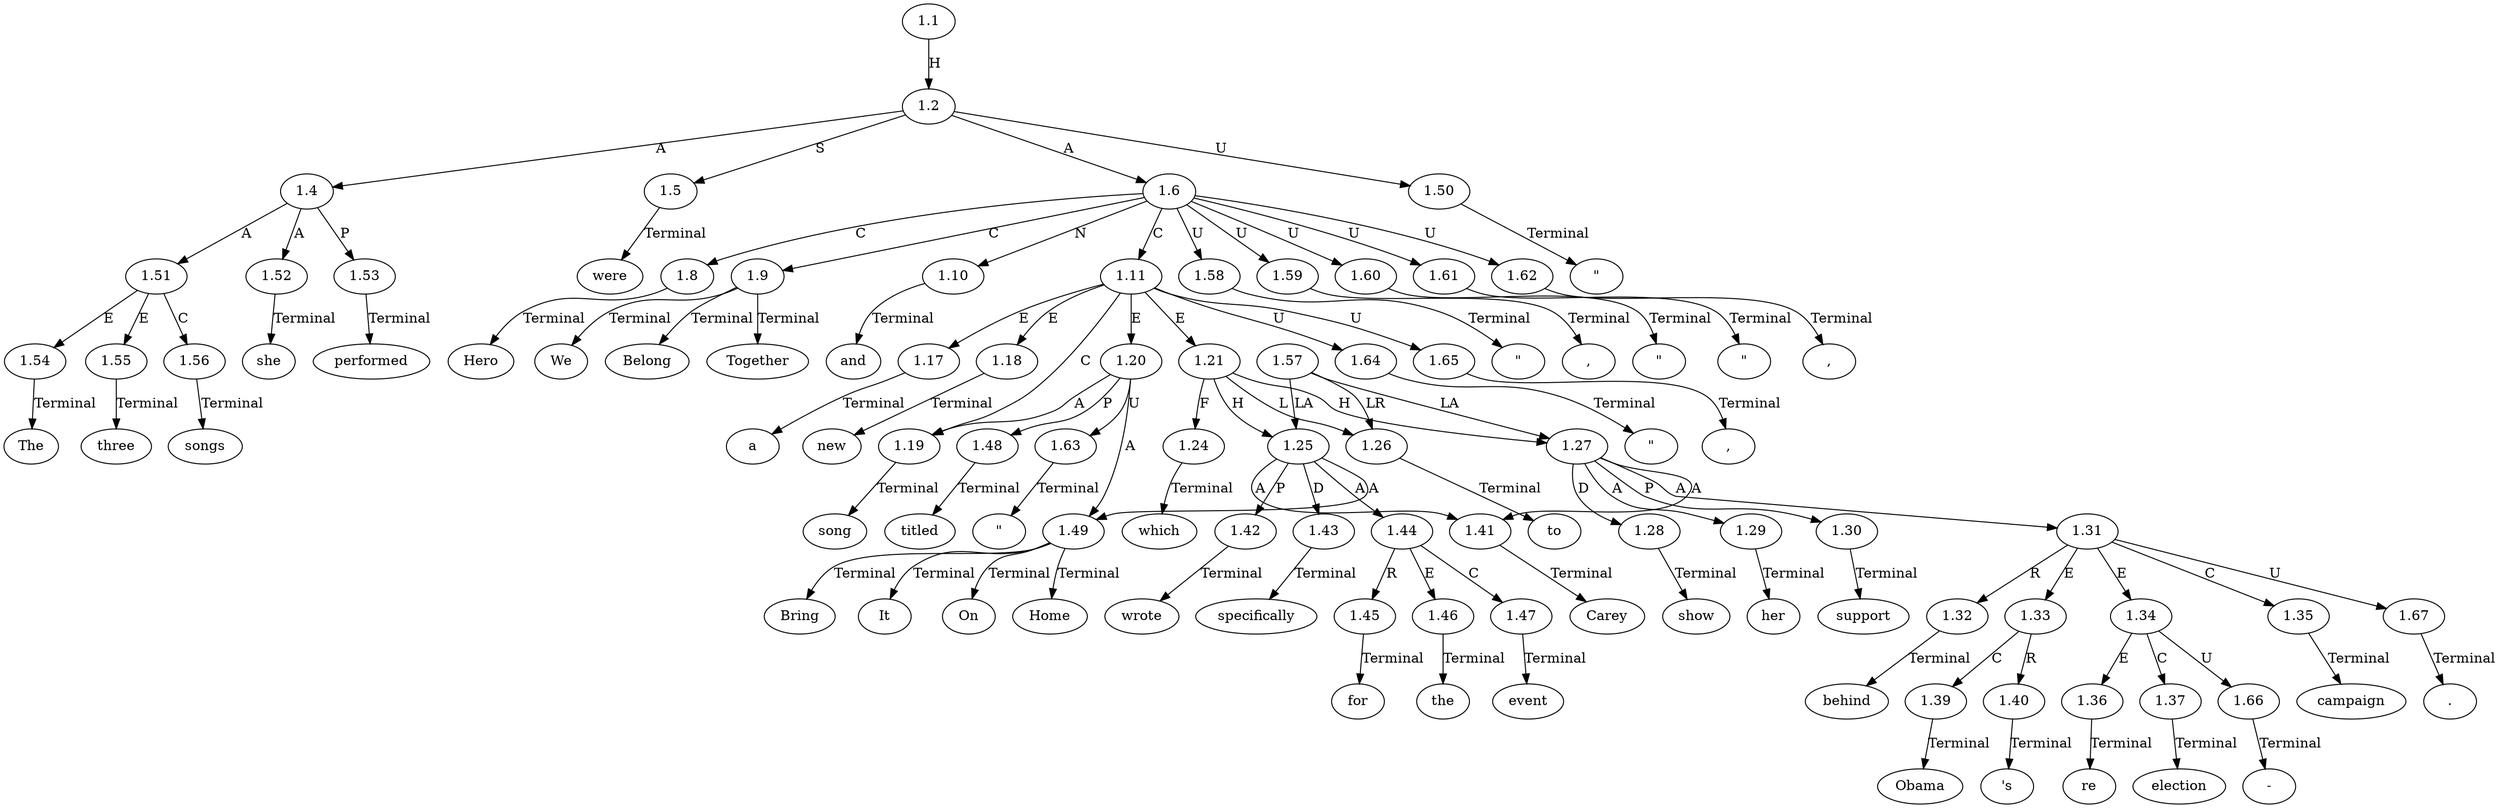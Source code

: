 // Graph
digraph {
	0.1 [label=The ordering=out]
	0.10 [label="," ordering=out]
	0.11 [label="\"" ordering=out]
	0.12 [label=We ordering=out]
	0.13 [label=Belong ordering=out]
	0.14 [label=Together ordering=out]
	0.15 [label="\"" ordering=out]
	0.16 [label="," ordering=out]
	0.17 [label=and ordering=out]
	0.18 [label=a ordering=out]
	0.19 [label=new ordering=out]
	0.2 [label=three ordering=out]
	0.20 [label=song ordering=out]
	0.21 [label=titled ordering=out]
	0.22 [label="\"" ordering=out]
	0.23 [label=Bring ordering=out]
	0.24 [label=It ordering=out]
	0.25 [label=On ordering=out]
	0.26 [label=Home ordering=out]
	0.27 [label="\"" ordering=out]
	0.28 [label="," ordering=out]
	0.29 [label=which ordering=out]
	0.3 [label=songs ordering=out]
	0.30 [label=Carey ordering=out]
	0.31 [label=wrote ordering=out]
	0.32 [label=specifically ordering=out]
	0.33 [label=for ordering=out]
	0.34 [label=the ordering=out]
	0.35 [label=event ordering=out]
	0.36 [label=to ordering=out]
	0.37 [label=show ordering=out]
	0.38 [label=her ordering=out]
	0.39 [label=support ordering=out]
	0.4 [label=she ordering=out]
	0.40 [label=behind ordering=out]
	0.41 [label=Obama ordering=out]
	0.42 [label="'s" ordering=out]
	0.43 [label=re ordering=out]
	0.44 [label="-" ordering=out]
	0.45 [label=election ordering=out]
	0.46 [label=campaign ordering=out]
	0.47 [label="." ordering=out]
	0.5 [label=performed ordering=out]
	0.6 [label=were ordering=out]
	0.7 [label="\"" ordering=out]
	0.8 [label=Hero ordering=out]
	0.9 [label="\"" ordering=out]
	1.1 [label=1.1 ordering=out]
	1.2 [label=1.2 ordering=out]
	1.4 [label=1.4 ordering=out]
	1.5 [label=1.5 ordering=out]
	1.6 [label=1.6 ordering=out]
	1.8 [label=1.8 ordering=out]
	1.9 [label=1.9 ordering=out]
	1.10 [label=1.10 ordering=out]
	1.11 [label=1.11 ordering=out]
	1.17 [label=1.17 ordering=out]
	1.18 [label=1.18 ordering=out]
	1.19 [label=1.19 ordering=out]
	1.20 [label=1.20 ordering=out]
	1.21 [label=1.21 ordering=out]
	1.24 [label=1.24 ordering=out]
	1.25 [label=1.25 ordering=out]
	1.26 [label=1.26 ordering=out]
	1.27 [label=1.27 ordering=out]
	1.28 [label=1.28 ordering=out]
	1.29 [label=1.29 ordering=out]
	1.30 [label=1.30 ordering=out]
	1.31 [label=1.31 ordering=out]
	1.32 [label=1.32 ordering=out]
	1.33 [label=1.33 ordering=out]
	1.34 [label=1.34 ordering=out]
	1.35 [label=1.35 ordering=out]
	1.36 [label=1.36 ordering=out]
	1.37 [label=1.37 ordering=out]
	1.39 [label=1.39 ordering=out]
	1.40 [label=1.40 ordering=out]
	1.41 [label=1.41 ordering=out]
	1.42 [label=1.42 ordering=out]
	1.43 [label=1.43 ordering=out]
	1.44 [label=1.44 ordering=out]
	1.45 [label=1.45 ordering=out]
	1.46 [label=1.46 ordering=out]
	1.47 [label=1.47 ordering=out]
	1.48 [label=1.48 ordering=out]
	1.49 [label=1.49 ordering=out]
	1.50 [label=1.50 ordering=out]
	1.51 [label=1.51 ordering=out]
	1.52 [label=1.52 ordering=out]
	1.53 [label=1.53 ordering=out]
	1.54 [label=1.54 ordering=out]
	1.55 [label=1.55 ordering=out]
	1.56 [label=1.56 ordering=out]
	1.57 [label=1.57 ordering=out]
	1.58 [label=1.58 ordering=out]
	1.59 [label=1.59 ordering=out]
	1.60 [label=1.60 ordering=out]
	1.61 [label=1.61 ordering=out]
	1.62 [label=1.62 ordering=out]
	1.63 [label=1.63 ordering=out]
	1.64 [label=1.64 ordering=out]
	1.65 [label=1.65 ordering=out]
	1.66 [label=1.66 ordering=out]
	1.67 [label=1.67 ordering=out]
	1.1 -> 1.2 [label=H ordering=out]
	1.2 -> 1.4 [label=A ordering=out]
	1.2 -> 1.5 [label=S ordering=out]
	1.2 -> 1.6 [label=A ordering=out]
	1.2 -> 1.50 [label=U ordering=out]
	1.4 -> 1.51 [label=A ordering=out]
	1.4 -> 1.52 [label=A ordering=out]
	1.4 -> 1.53 [label=P ordering=out]
	1.5 -> 0.6 [label=Terminal ordering=out]
	1.6 -> 1.8 [label=C ordering=out]
	1.6 -> 1.9 [label=C ordering=out]
	1.6 -> 1.10 [label=N ordering=out]
	1.6 -> 1.11 [label=C ordering=out]
	1.6 -> 1.58 [label=U ordering=out]
	1.6 -> 1.59 [label=U ordering=out]
	1.6 -> 1.60 [label=U ordering=out]
	1.6 -> 1.61 [label=U ordering=out]
	1.6 -> 1.62 [label=U ordering=out]
	1.8 -> 0.8 [label=Terminal ordering=out]
	1.9 -> 0.12 [label=Terminal ordering=out]
	1.9 -> 0.13 [label=Terminal ordering=out]
	1.9 -> 0.14 [label=Terminal ordering=out]
	1.10 -> 0.17 [label=Terminal ordering=out]
	1.11 -> 1.17 [label=E ordering=out]
	1.11 -> 1.18 [label=E ordering=out]
	1.11 -> 1.19 [label=C ordering=out]
	1.11 -> 1.20 [label=E ordering=out]
	1.11 -> 1.21 [label=E ordering=out]
	1.11 -> 1.64 [label=U ordering=out]
	1.11 -> 1.65 [label=U ordering=out]
	1.17 -> 0.18 [label=Terminal ordering=out]
	1.18 -> 0.19 [label=Terminal ordering=out]
	1.19 -> 0.20 [label=Terminal ordering=out]
	1.20 -> 1.19 [label=A ordering=out]
	1.20 -> 1.48 [label=P ordering=out]
	1.20 -> 1.49 [label=A ordering=out]
	1.20 -> 1.63 [label=U ordering=out]
	1.21 -> 1.24 [label=F ordering=out]
	1.21 -> 1.25 [label=H ordering=out]
	1.21 -> 1.26 [label=L ordering=out]
	1.21 -> 1.27 [label=H ordering=out]
	1.24 -> 0.29 [label=Terminal ordering=out]
	1.25 -> 1.41 [label=A ordering=out]
	1.25 -> 1.42 [label=P ordering=out]
	1.25 -> 1.43 [label=D ordering=out]
	1.25 -> 1.44 [label=A ordering=out]
	1.25 -> 1.49 [label=A ordering=out]
	1.26 -> 0.36 [label=Terminal ordering=out]
	1.27 -> 1.28 [label=D ordering=out]
	1.27 -> 1.29 [label=A ordering=out]
	1.27 -> 1.30 [label=P ordering=out]
	1.27 -> 1.31 [label=A ordering=out]
	1.27 -> 1.41 [label=A ordering=out]
	1.28 -> 0.37 [label=Terminal ordering=out]
	1.29 -> 0.38 [label=Terminal ordering=out]
	1.30 -> 0.39 [label=Terminal ordering=out]
	1.31 -> 1.32 [label=R ordering=out]
	1.31 -> 1.33 [label=E ordering=out]
	1.31 -> 1.34 [label=E ordering=out]
	1.31 -> 1.35 [label=C ordering=out]
	1.31 -> 1.67 [label=U ordering=out]
	1.32 -> 0.40 [label=Terminal ordering=out]
	1.33 -> 1.39 [label=C ordering=out]
	1.33 -> 1.40 [label=R ordering=out]
	1.34 -> 1.36 [label=E ordering=out]
	1.34 -> 1.37 [label=C ordering=out]
	1.34 -> 1.66 [label=U ordering=out]
	1.35 -> 0.46 [label=Terminal ordering=out]
	1.36 -> 0.43 [label=Terminal ordering=out]
	1.37 -> 0.45 [label=Terminal ordering=out]
	1.39 -> 0.41 [label=Terminal ordering=out]
	1.40 -> 0.42 [label=Terminal ordering=out]
	1.41 -> 0.30 [label=Terminal ordering=out]
	1.42 -> 0.31 [label=Terminal ordering=out]
	1.43 -> 0.32 [label=Terminal ordering=out]
	1.44 -> 1.45 [label=R ordering=out]
	1.44 -> 1.46 [label=E ordering=out]
	1.44 -> 1.47 [label=C ordering=out]
	1.45 -> 0.33 [label=Terminal ordering=out]
	1.46 -> 0.34 [label=Terminal ordering=out]
	1.47 -> 0.35 [label=Terminal ordering=out]
	1.48 -> 0.21 [label=Terminal ordering=out]
	1.49 -> 0.23 [label=Terminal ordering=out]
	1.49 -> 0.24 [label=Terminal ordering=out]
	1.49 -> 0.25 [label=Terminal ordering=out]
	1.49 -> 0.26 [label=Terminal ordering=out]
	1.50 -> 0.7 [label=Terminal ordering=out]
	1.51 -> 1.54 [label=E ordering=out]
	1.51 -> 1.55 [label=E ordering=out]
	1.51 -> 1.56 [label=C ordering=out]
	1.52 -> 0.4 [label=Terminal ordering=out]
	1.53 -> 0.5 [label=Terminal ordering=out]
	1.54 -> 0.1 [label=Terminal ordering=out]
	1.55 -> 0.2 [label=Terminal ordering=out]
	1.56 -> 0.3 [label=Terminal ordering=out]
	1.57 -> 1.25 [label=LA ordering=out]
	1.57 -> 1.26 [label=LR ordering=out]
	1.57 -> 1.27 [label=LA ordering=out]
	1.58 -> 0.9 [label=Terminal ordering=out]
	1.59 -> 0.10 [label=Terminal ordering=out]
	1.60 -> 0.11 [label=Terminal ordering=out]
	1.61 -> 0.15 [label=Terminal ordering=out]
	1.62 -> 0.16 [label=Terminal ordering=out]
	1.63 -> 0.22 [label=Terminal ordering=out]
	1.64 -> 0.27 [label=Terminal ordering=out]
	1.65 -> 0.28 [label=Terminal ordering=out]
	1.66 -> 0.44 [label=Terminal ordering=out]
	1.67 -> 0.47 [label=Terminal ordering=out]
}
